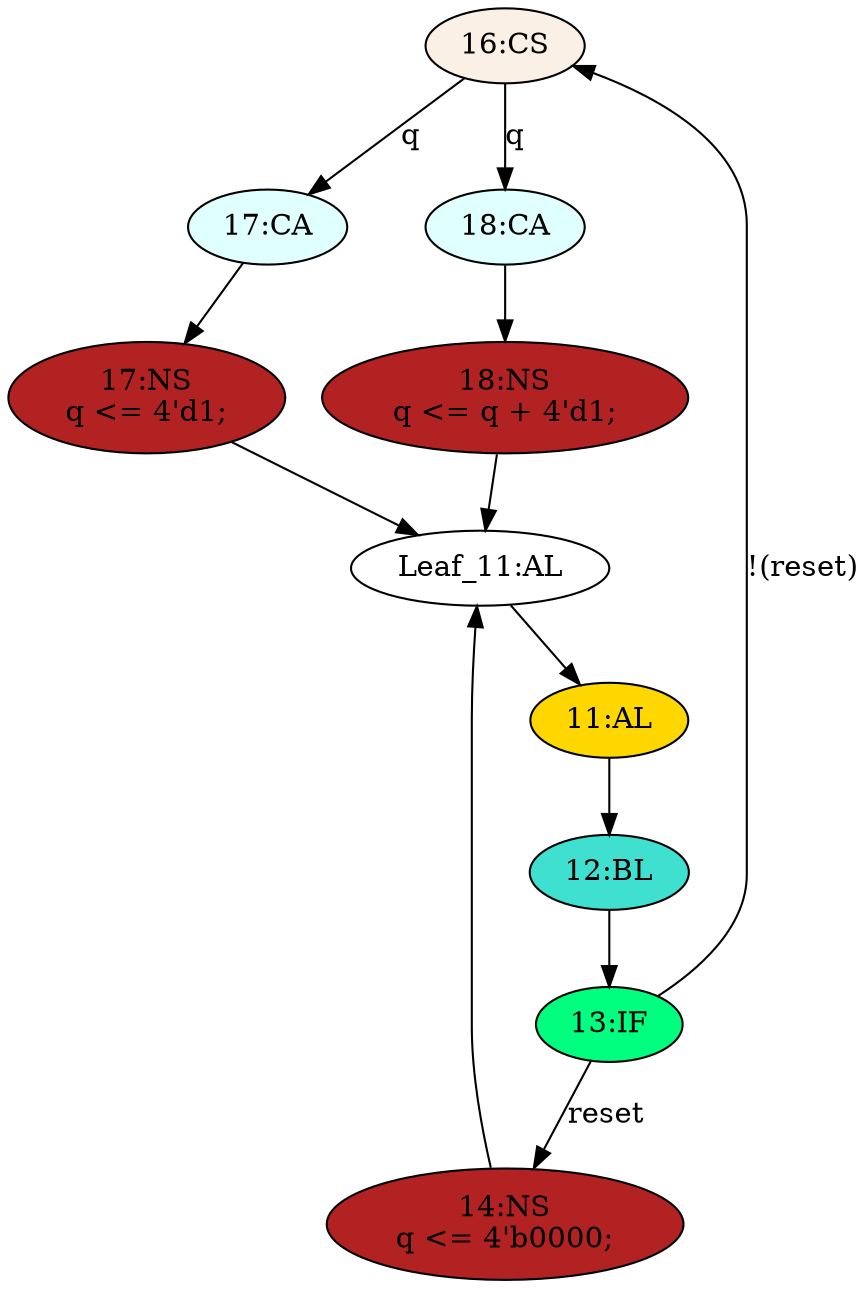 strict digraph "compose( ,  )" {
	node [label="\N"];
	"16:CS"	[ast="<pyverilog.vparser.ast.CaseStatement object at 0x7fe1aba63890>",
		fillcolor=linen,
		label="16:CS",
		statements="[]",
		style=filled,
		typ=CaseStatement];
	"17:CA"	[ast="<pyverilog.vparser.ast.Case object at 0x7fe1aba63790>",
		fillcolor=lightcyan,
		label="17:CA",
		statements="[]",
		style=filled,
		typ=Case];
	"16:CS" -> "17:CA"	[cond="['q']",
		label=q,
		lineno=16];
	"18:CA"	[ast="<pyverilog.vparser.ast.Case object at 0x7fe1aba63ed0>",
		fillcolor=lightcyan,
		label="18:CA",
		statements="[]",
		style=filled,
		typ=Case];
	"16:CS" -> "18:CA"	[cond="['q']",
		label=q,
		lineno=16];
	"13:IF"	[ast="<pyverilog.vparser.ast.IfStatement object at 0x7fe1aba77390>",
		fillcolor=springgreen,
		label="13:IF",
		statements="[]",
		style=filled,
		typ=IfStatement];
	"13:IF" -> "16:CS"	[cond="['reset']",
		label="!(reset)",
		lineno=13];
	"14:NS"	[ast="<pyverilog.vparser.ast.NonblockingSubstitution object at 0x7fe1aba77090>",
		fillcolor=firebrick,
		label="14:NS
q <= 4'b0000;",
		statements="[<pyverilog.vparser.ast.NonblockingSubstitution object at 0x7fe1aba77090>]",
		style=filled,
		typ=NonblockingSubstitution];
	"13:IF" -> "14:NS"	[cond="['reset']",
		label=reset,
		lineno=13];
	"17:NS"	[ast="<pyverilog.vparser.ast.NonblockingSubstitution object at 0x7fe1aba63610>",
		fillcolor=firebrick,
		label="17:NS
q <= 4'd1;",
		statements="[<pyverilog.vparser.ast.NonblockingSubstitution object at 0x7fe1aba63610>]",
		style=filled,
		typ=NonblockingSubstitution];
	"17:CA" -> "17:NS"	[cond="[]",
		lineno=None];
	"18:NS"	[ast="<pyverilog.vparser.ast.NonblockingSubstitution object at 0x7fe1ab7ce4d0>",
		fillcolor=firebrick,
		label="18:NS
q <= q + 4'd1;",
		statements="[<pyverilog.vparser.ast.NonblockingSubstitution object at 0x7fe1ab7ce4d0>]",
		style=filled,
		typ=NonblockingSubstitution];
	"Leaf_11:AL"	[def_var="['q']",
		label="Leaf_11:AL"];
	"18:NS" -> "Leaf_11:AL"	[cond="[]",
		lineno=None];
	"11:AL"	[ast="<pyverilog.vparser.ast.Always object at 0x7fe1ab7cebd0>",
		clk_sens=True,
		fillcolor=gold,
		label="11:AL",
		sens="['clk']",
		statements="[]",
		style=filled,
		typ=Always,
		use_var="['reset', 'q']"];
	"Leaf_11:AL" -> "11:AL";
	"12:BL"	[ast="<pyverilog.vparser.ast.Block object at 0x7fe1abaf5690>",
		fillcolor=turquoise,
		label="12:BL",
		statements="[]",
		style=filled,
		typ=Block];
	"12:BL" -> "13:IF"	[cond="[]",
		lineno=None];
	"18:CA" -> "18:NS"	[cond="[]",
		lineno=None];
	"11:AL" -> "12:BL"	[cond="[]",
		lineno=None];
	"17:NS" -> "Leaf_11:AL"	[cond="[]",
		lineno=None];
	"14:NS" -> "Leaf_11:AL"	[cond="[]",
		lineno=None];
}
